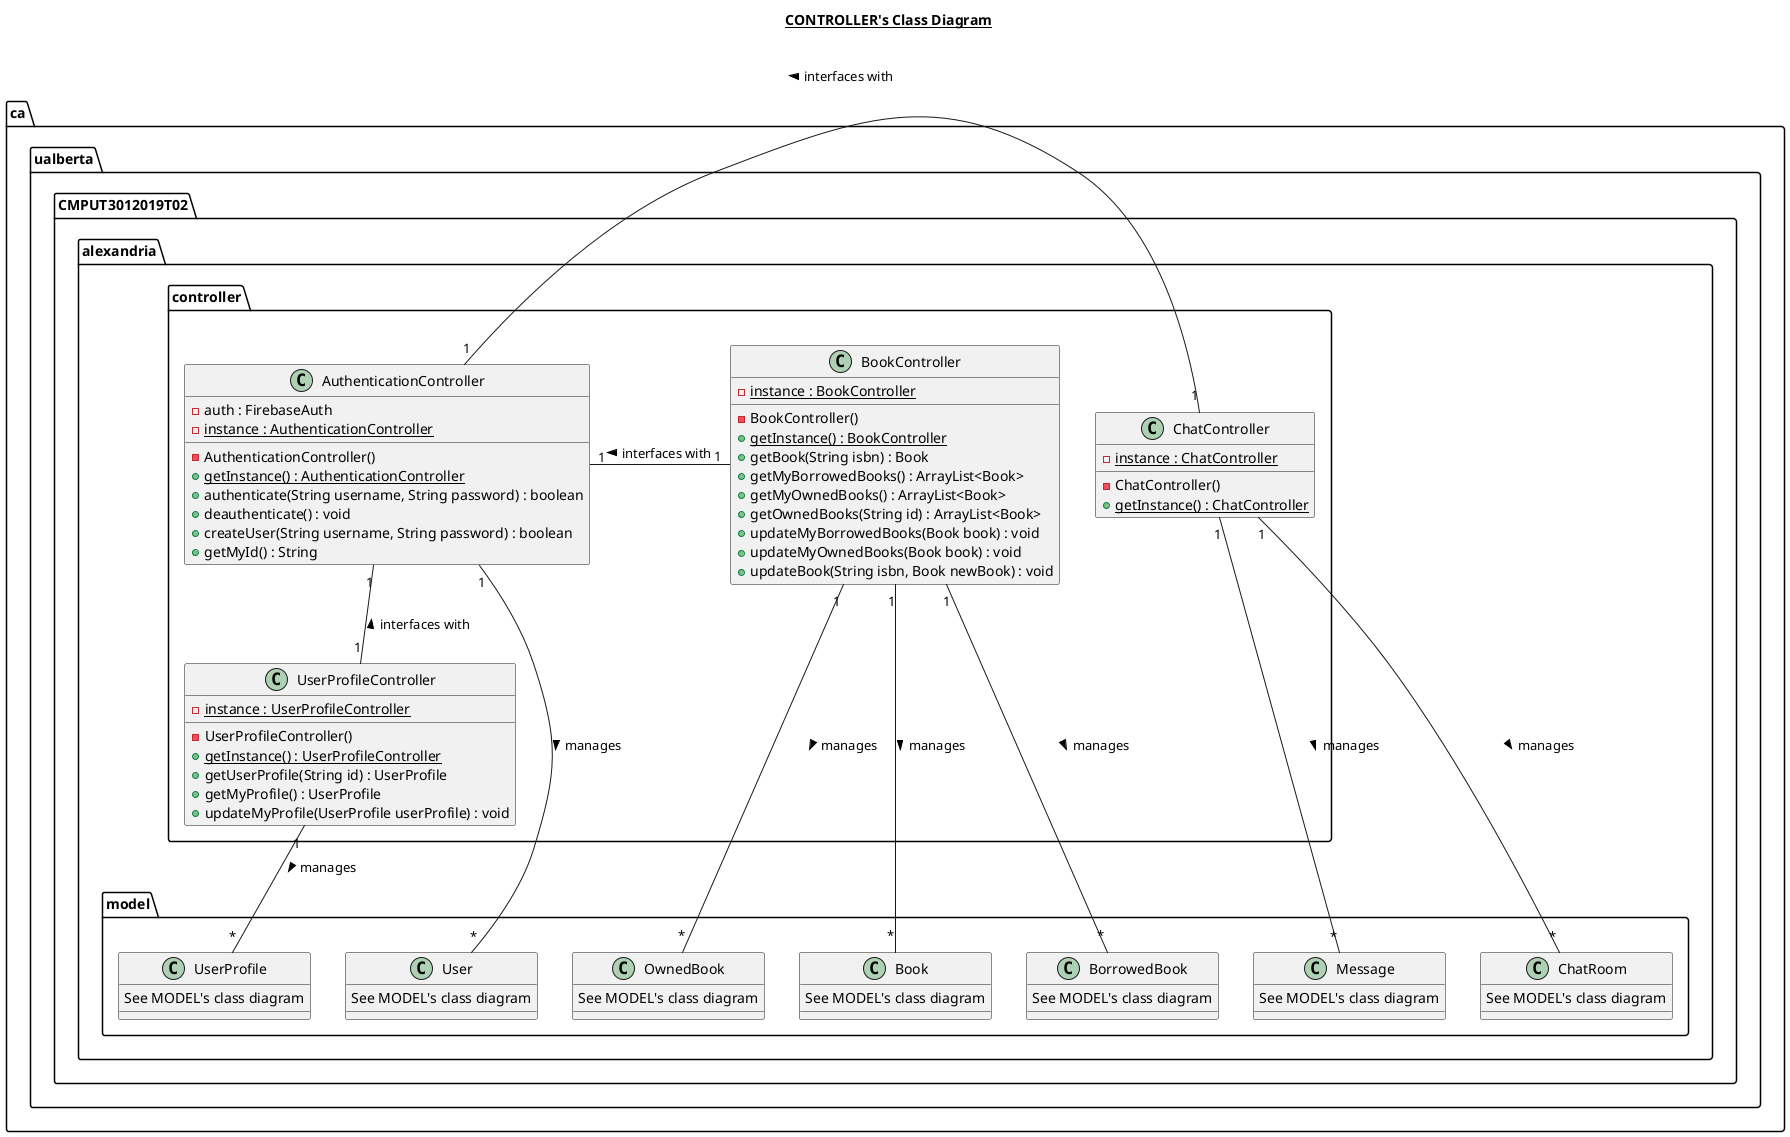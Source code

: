 @startuml

title __CONTROLLER's Class Diagram__\n

package ca.ualberta.CMPUT3012019T02.alexandria {

    package ca.ualberta.CMPUT3012019T02.alexandria.controller {

        class AuthenticationController {
            - auth : FirebaseAuth
            {static} - instance : AuthenticationController
            - AuthenticationController()
            {static} + getInstance() : AuthenticationController
            + authenticate(String username, String password) : boolean
            + deauthenticate() : void
            + createUser(String username, String password) : boolean
            + getMyId() : String
        }

        class BookController {
            {static} - instance : BookController
            - BookController()
            {static} + getInstance() : BookController
            + getBook(String isbn) : Book
            + getMyBorrowedBooks() : ArrayList<Book>
            + getMyOwnedBooks() : ArrayList<Book>
            + getOwnedBooks(String id) : ArrayList<Book>
            + updateMyBorrowedBooks(Book book) : void
            + updateMyOwnedBooks(Book book) : void
            + updateBook(String isbn, Book newBook) : void
        }

        class UserProfileController {
            {static} - instance : UserProfileController
            - UserProfileController()
            {static} + getInstance() : UserProfileController
            + getUserProfile(String id) : UserProfile
            + getMyProfile() : UserProfile
            + updateMyProfile(UserProfile userProfile) : void
        }

        class ChatController {
            {static} - instance : ChatController
            - ChatController()
            {static} + getInstance() : ChatController
        }

    }


    package ca.ualberta.CMPUT3012019T02.alexandria.model {

        class BorrowedBook { 
            See MODEL's class diagram
        }

        class OwnedBook { 
            See MODEL's class diagram
        }

        class Book { 
            See MODEL's class diagram
        }

        class User { 
            See MODEL's class diagram
        }

        class UserProfile { 
            See MODEL's class diagram
        }

        class ChatRoom { 
            See MODEL's class diagram
        }

        class Message { 
            See MODEL's class diagram
        }

    }

}

AuthenticationController "1" -down- "*" User : manages >

UserProfileController "1" -down- "*" UserProfile : manages >
UserProfileController "1" -up- "1" AuthenticationController : interfaces with >

BookController "1" -down- "*" BorrowedBook : manages >
BookController "1" -down- "*" OwnedBook : manages >
BookController "1" -down- "*" Book : manages >
BookController "1" -right- "1" AuthenticationController : interfaces with >

ChatController "1" -down- "*" ChatRoom : manages >
ChatController "1" -down- "*" Message : manages >
ChatController "1" -left- "1" AuthenticationController : interfaces with >

@enduml